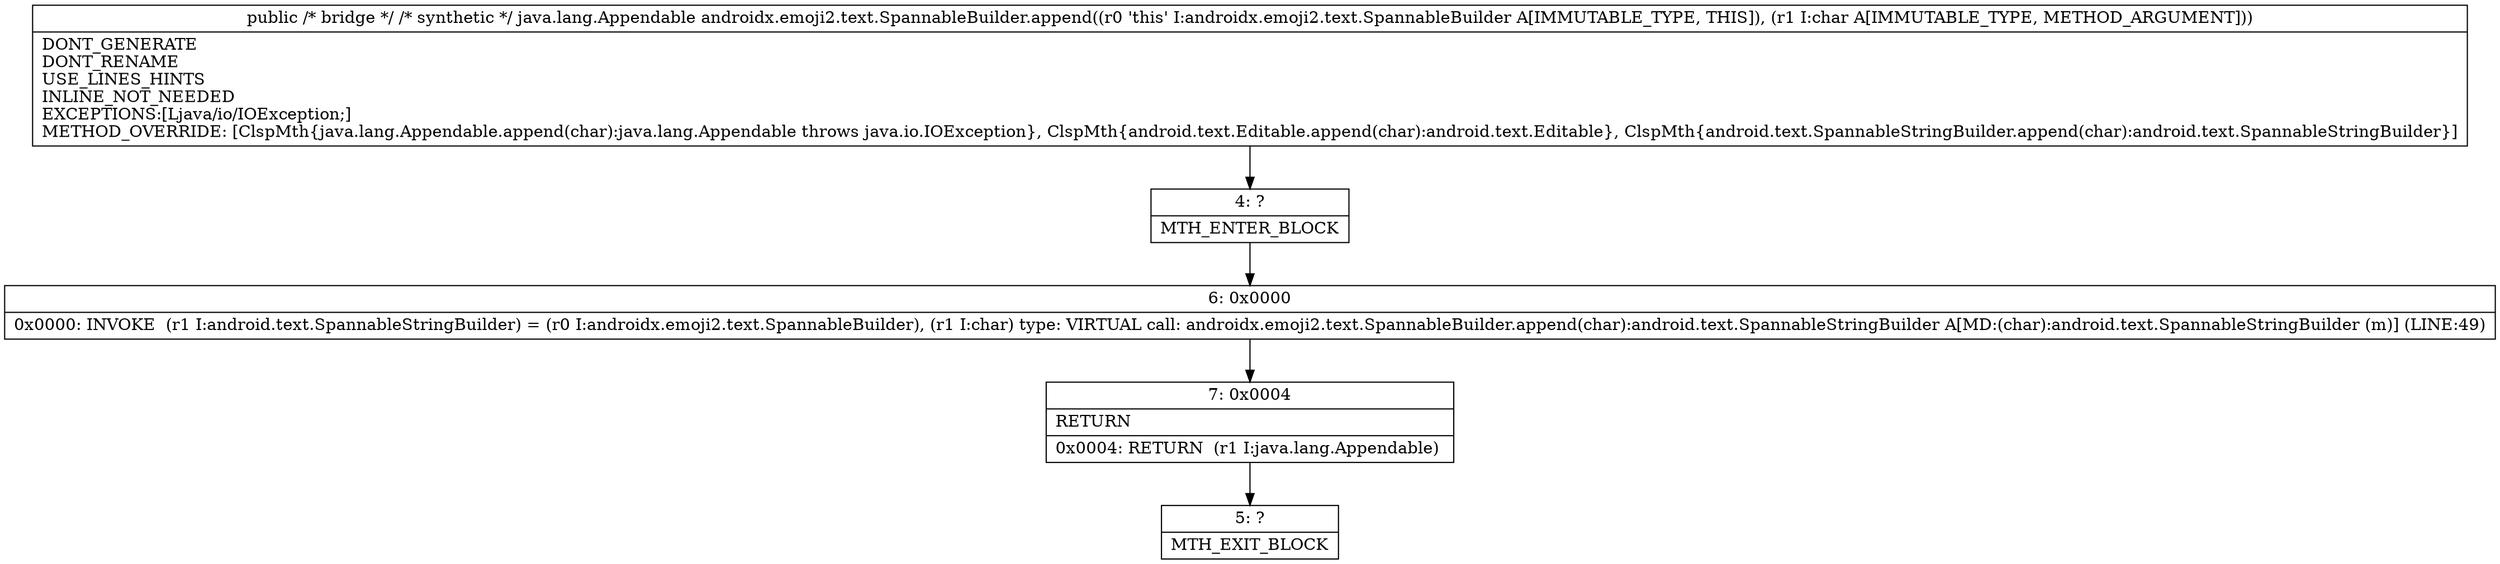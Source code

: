 digraph "CFG forandroidx.emoji2.text.SpannableBuilder.append(C)Ljava\/lang\/Appendable;" {
Node_4 [shape=record,label="{4\:\ ?|MTH_ENTER_BLOCK\l}"];
Node_6 [shape=record,label="{6\:\ 0x0000|0x0000: INVOKE  (r1 I:android.text.SpannableStringBuilder) = (r0 I:androidx.emoji2.text.SpannableBuilder), (r1 I:char) type: VIRTUAL call: androidx.emoji2.text.SpannableBuilder.append(char):android.text.SpannableStringBuilder A[MD:(char):android.text.SpannableStringBuilder (m)] (LINE:49)\l}"];
Node_7 [shape=record,label="{7\:\ 0x0004|RETURN\l|0x0004: RETURN  (r1 I:java.lang.Appendable) \l}"];
Node_5 [shape=record,label="{5\:\ ?|MTH_EXIT_BLOCK\l}"];
MethodNode[shape=record,label="{public \/* bridge *\/ \/* synthetic *\/ java.lang.Appendable androidx.emoji2.text.SpannableBuilder.append((r0 'this' I:androidx.emoji2.text.SpannableBuilder A[IMMUTABLE_TYPE, THIS]), (r1 I:char A[IMMUTABLE_TYPE, METHOD_ARGUMENT]))  | DONT_GENERATE\lDONT_RENAME\lUSE_LINES_HINTS\lINLINE_NOT_NEEDED\lEXCEPTIONS:[Ljava\/io\/IOException;]\lMETHOD_OVERRIDE: [ClspMth\{java.lang.Appendable.append(char):java.lang.Appendable throws java.io.IOException\}, ClspMth\{android.text.Editable.append(char):android.text.Editable\}, ClspMth\{android.text.SpannableStringBuilder.append(char):android.text.SpannableStringBuilder\}]\l}"];
MethodNode -> Node_4;Node_4 -> Node_6;
Node_6 -> Node_7;
Node_7 -> Node_5;
}

